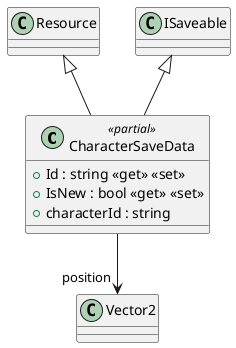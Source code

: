 @startuml
class CharacterSaveData <<partial>> {
    + Id : string <<get>> <<set>>
    + IsNew : bool <<get>> <<set>>
    + characterId : string
}
Resource <|-- CharacterSaveData
ISaveable <|-- CharacterSaveData
CharacterSaveData --> "position" Vector2
@enduml
